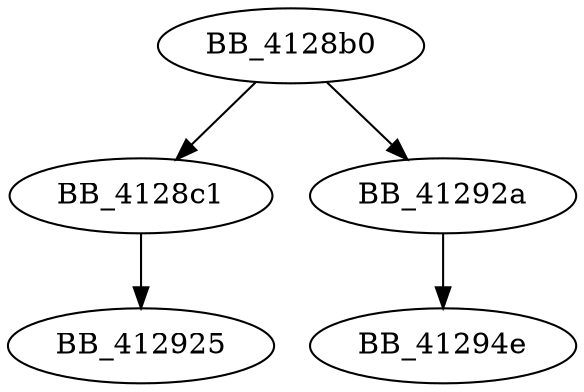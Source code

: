 DiGraph sub_4128B0{
BB_4128b0->BB_4128c1
BB_4128b0->BB_41292a
BB_4128c1->BB_412925
BB_41292a->BB_41294e
}
